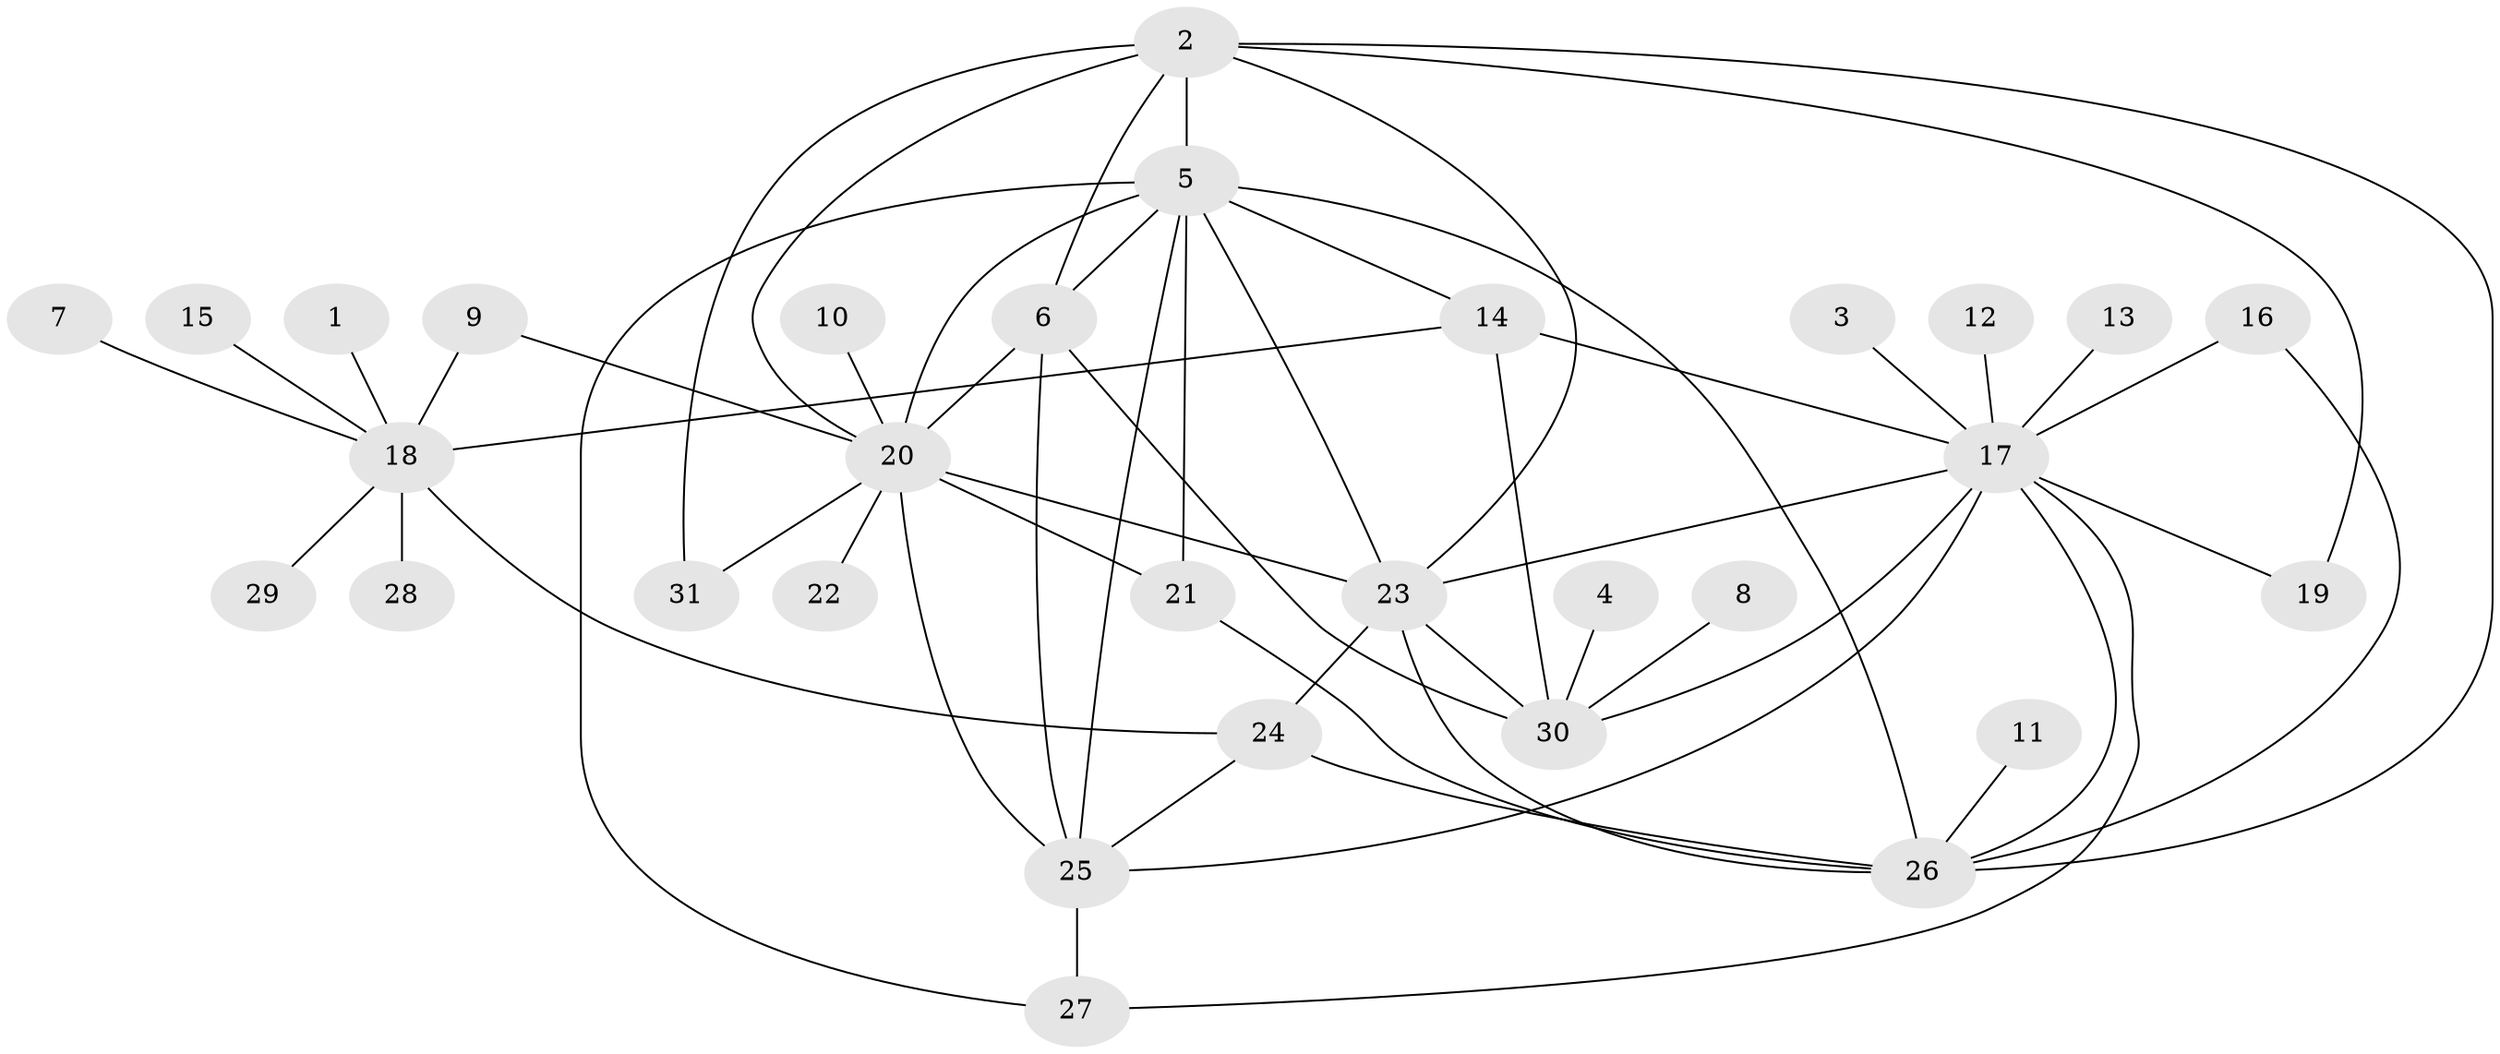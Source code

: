 // original degree distribution, {9: 0.010638297872340425, 8: 0.02127659574468085, 10: 0.031914893617021274, 1: 0.46808510638297873, 6: 0.031914893617021274, 5: 0.0425531914893617, 7: 0.010638297872340425, 14: 0.010638297872340425, 13: 0.010638297872340425, 3: 0.11702127659574468, 12: 0.010638297872340425, 2: 0.2127659574468085, 4: 0.02127659574468085}
// Generated by graph-tools (version 1.1) at 2025/36/03/04/25 23:36:45]
// undirected, 31 vertices, 56 edges
graph export_dot {
  node [color=gray90,style=filled];
  1;
  2;
  3;
  4;
  5;
  6;
  7;
  8;
  9;
  10;
  11;
  12;
  13;
  14;
  15;
  16;
  17;
  18;
  19;
  20;
  21;
  22;
  23;
  24;
  25;
  26;
  27;
  28;
  29;
  30;
  31;
  1 -- 18 [weight=1.0];
  2 -- 5 [weight=1.0];
  2 -- 6 [weight=1.0];
  2 -- 19 [weight=1.0];
  2 -- 20 [weight=1.0];
  2 -- 23 [weight=1.0];
  2 -- 26 [weight=1.0];
  2 -- 31 [weight=1.0];
  3 -- 17 [weight=1.0];
  4 -- 30 [weight=1.0];
  5 -- 6 [weight=2.0];
  5 -- 14 [weight=1.0];
  5 -- 20 [weight=1.0];
  5 -- 21 [weight=1.0];
  5 -- 23 [weight=1.0];
  5 -- 25 [weight=1.0];
  5 -- 26 [weight=2.0];
  5 -- 27 [weight=1.0];
  6 -- 20 [weight=2.0];
  6 -- 25 [weight=1.0];
  6 -- 30 [weight=1.0];
  7 -- 18 [weight=1.0];
  8 -- 30 [weight=1.0];
  9 -- 18 [weight=1.0];
  9 -- 20 [weight=1.0];
  10 -- 20 [weight=1.0];
  11 -- 26 [weight=1.0];
  12 -- 17 [weight=1.0];
  13 -- 17 [weight=1.0];
  14 -- 17 [weight=1.0];
  14 -- 18 [weight=1.0];
  14 -- 30 [weight=1.0];
  15 -- 18 [weight=1.0];
  16 -- 17 [weight=1.0];
  16 -- 26 [weight=1.0];
  17 -- 19 [weight=1.0];
  17 -- 23 [weight=1.0];
  17 -- 25 [weight=1.0];
  17 -- 26 [weight=1.0];
  17 -- 27 [weight=1.0];
  17 -- 30 [weight=1.0];
  18 -- 24 [weight=2.0];
  18 -- 28 [weight=1.0];
  18 -- 29 [weight=1.0];
  20 -- 21 [weight=1.0];
  20 -- 22 [weight=1.0];
  20 -- 23 [weight=1.0];
  20 -- 25 [weight=1.0];
  20 -- 31 [weight=1.0];
  21 -- 26 [weight=1.0];
  23 -- 24 [weight=2.0];
  23 -- 26 [weight=1.0];
  23 -- 30 [weight=2.0];
  24 -- 25 [weight=1.0];
  24 -- 26 [weight=2.0];
  25 -- 27 [weight=1.0];
}
